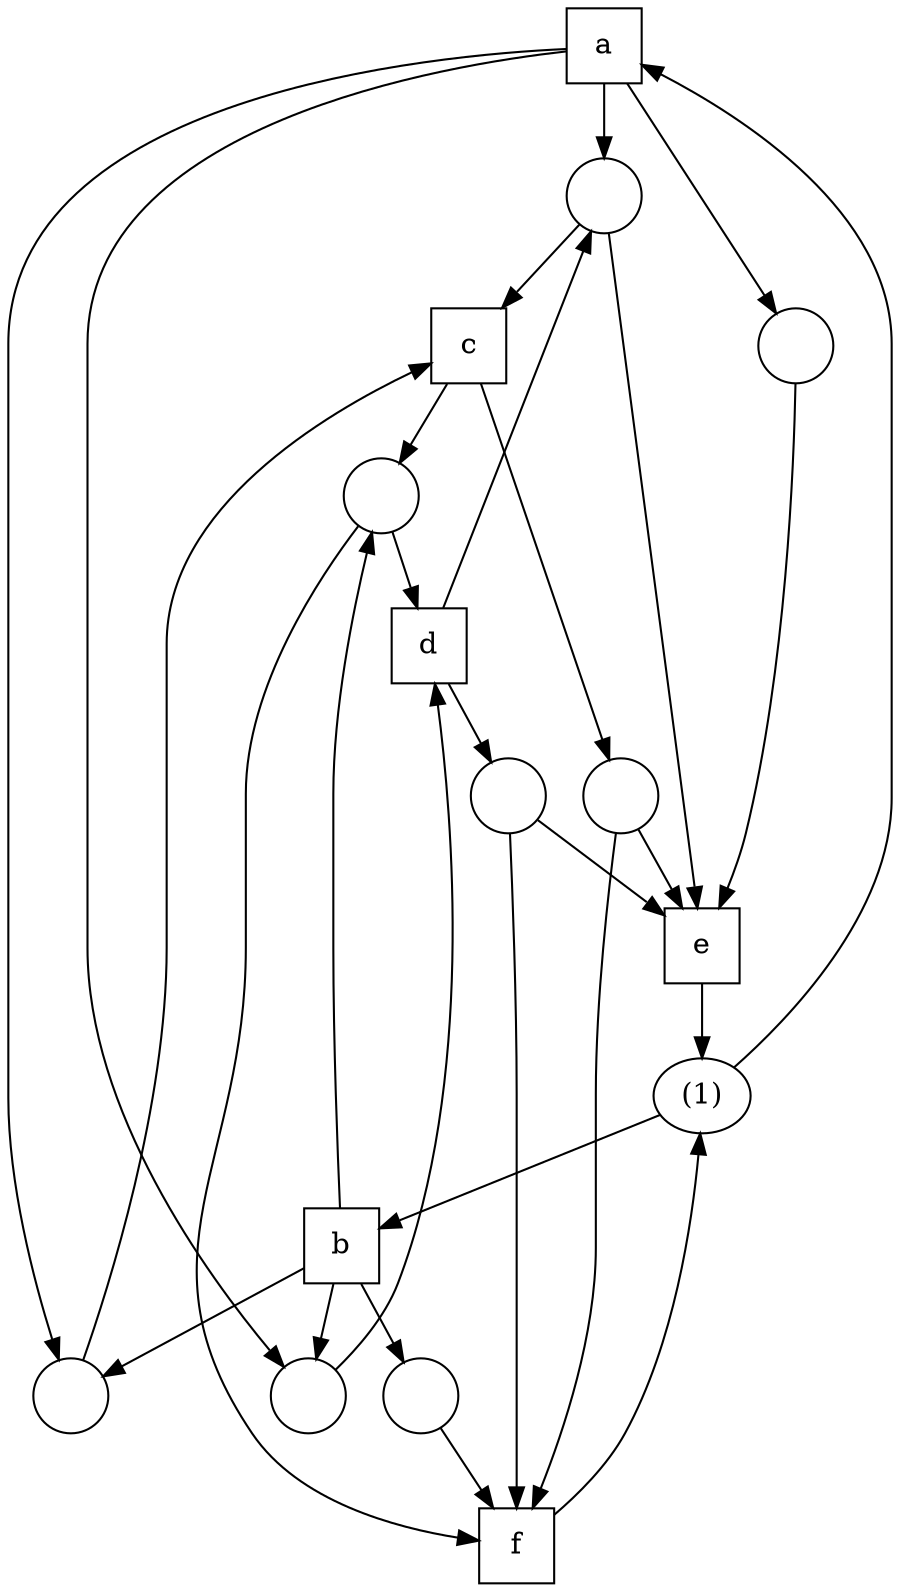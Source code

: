 digraph G {
    node [width=0.5];
x1a0b2e8 [label="a",shape=box]
x1a0b810 [label="b",shape=box]
x1a0b6b0 [label="c",shape=box]
x1a0b340 [label="d",shape=box]
x1a0b708 [label="e",shape=box]
x1a0b760 [label="f",shape=box]
x1a11050 [label="(1)"]
x1a11158 [label=""]
x1a11680 [label=""]
x1a10ff8 [label=""]
x1a10f48 [label=""]
x1a11208 [label=""]
x1a110a8 [label=""]
x1a11838 [label=""]
x1a11100 [label=""]
x1a11050 -> x1a0b2e8 
x1a0b708 -> x1a11050 
x1a11050 -> x1a0b810 
x1a0b760 -> x1a11050 
x1a0b2e8 -> x1a11158 
x1a11158 -> x1a0b6b0 
x1a0b340 -> x1a11158 
x1a11158 -> x1a0b708 
x1a0b2e8 -> x1a11680 
x1a11680 -> x1a0b6b0 
x1a0b810 -> x1a11680 
x1a0b2e8 -> x1a10ff8 
x1a10ff8 -> x1a0b340 
x1a0b810 -> x1a10ff8 
x1a0b6b0 -> x1a10f48 
x1a10f48 -> x1a0b340 
x1a0b810 -> x1a10f48 
x1a10f48 -> x1a0b760 
x1a0b2e8 -> x1a11208 
x1a11208 -> x1a0b708 
x1a0b6b0 -> x1a110a8 
x1a110a8 -> x1a0b708 
x1a110a8 -> x1a0b760 
x1a0b340 -> x1a11838 
x1a11838 -> x1a0b708 
x1a11838 -> x1a0b760 
x1a0b810 -> x1a11100 
x1a11100 -> x1a0b760 
}
